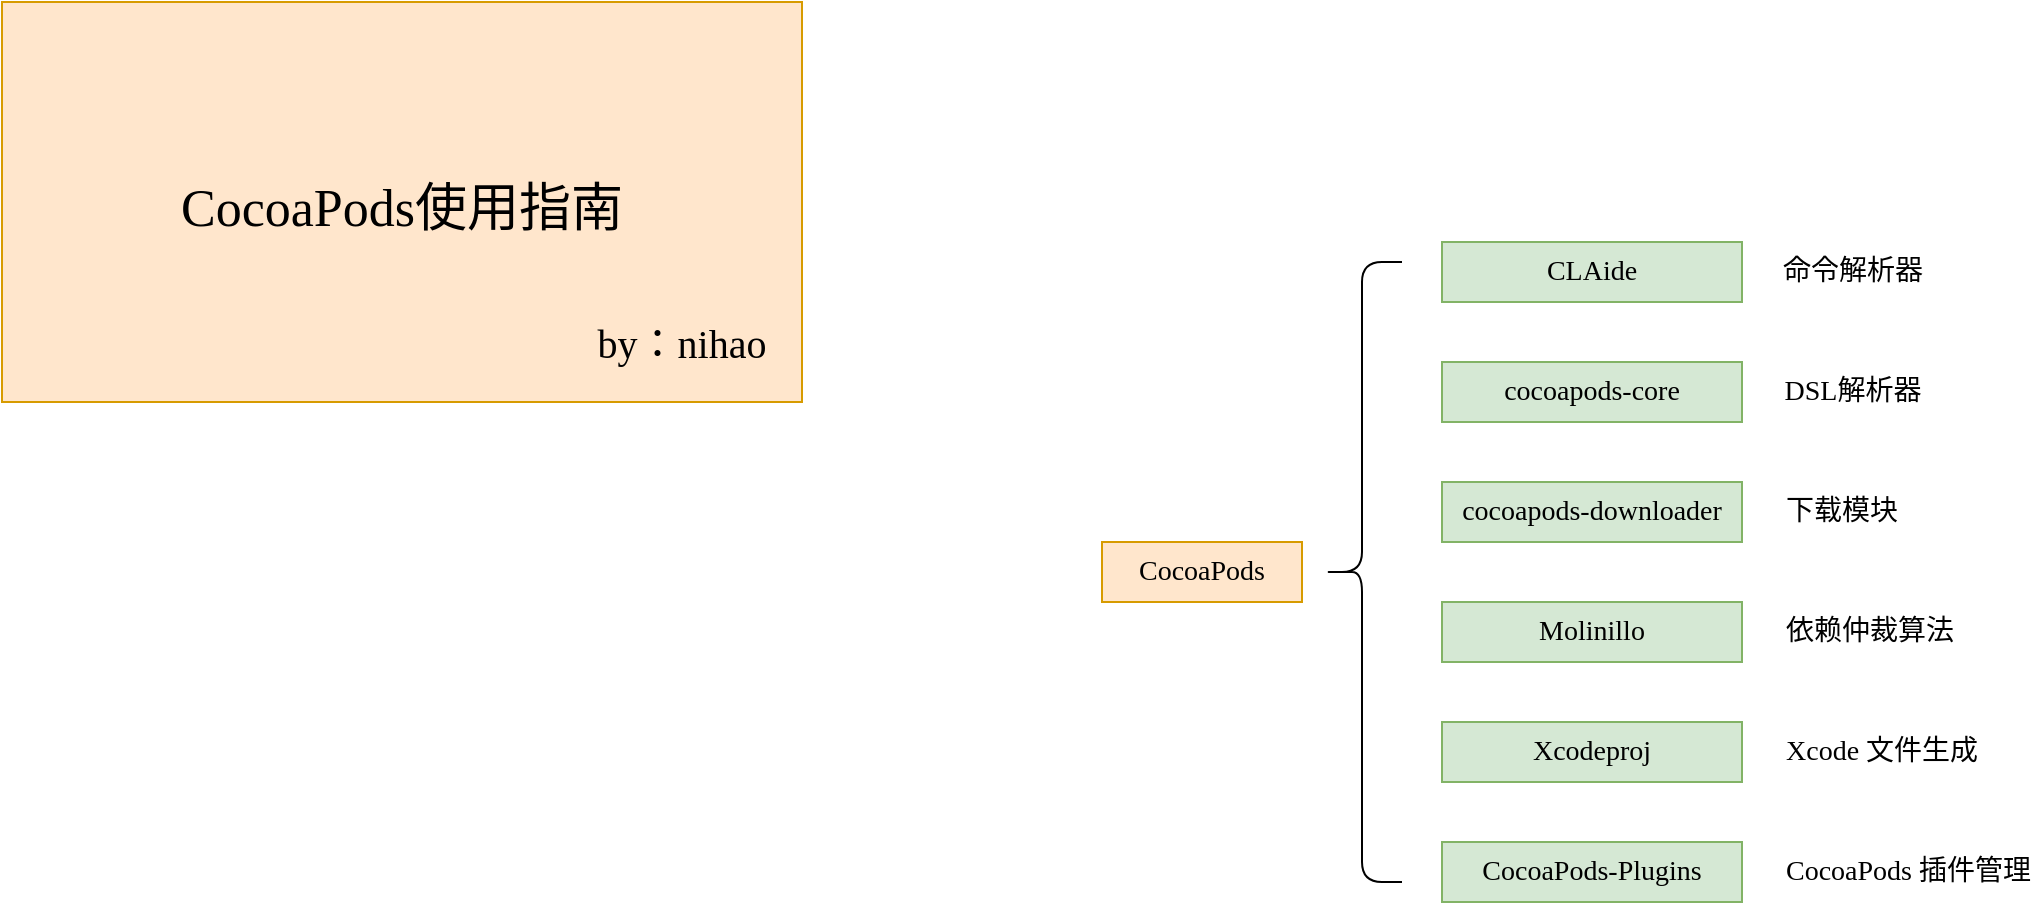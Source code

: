 <mxfile version="20.6.0" type="github">
  <diagram id="fTuVXSVJAu5WL4BmadJZ" name="第 1 页">
    <mxGraphModel dx="728" dy="453" grid="1" gridSize="10" guides="1" tooltips="1" connect="1" arrows="1" fold="1" page="0" pageScale="1" pageWidth="827" pageHeight="1169" math="0" shadow="0">
      <root>
        <mxCell id="0" />
        <mxCell id="1" parent="0" />
        <mxCell id="MqyO6Q_pG1W6b98_2A76-4" value="" style="group;fontSize=10;" parent="1" vertex="1" connectable="0">
          <mxGeometry x="40" y="40" width="400" height="200" as="geometry" />
        </mxCell>
        <mxCell id="MqyO6Q_pG1W6b98_2A76-1" value="" style="rounded=0;whiteSpace=wrap;html=1;" parent="MqyO6Q_pG1W6b98_2A76-4" vertex="1">
          <mxGeometry width="390" height="200" as="geometry" />
        </mxCell>
        <mxCell id="MqyO6Q_pG1W6b98_2A76-2" value="&lt;font style=&quot;font-size: 26px;&quot;&gt;CocoaPods使用指南&lt;/font&gt;" style="text;html=1;strokeColor=#d79b00;fillColor=#ffe6cc;align=center;verticalAlign=middle;whiteSpace=wrap;rounded=0;fontSize=37;fontFamily=Times New Roman;" parent="MqyO6Q_pG1W6b98_2A76-4" vertex="1">
          <mxGeometry width="400" height="200" as="geometry" />
        </mxCell>
        <mxCell id="MqyO6Q_pG1W6b98_2A76-3" value="by：nihao" style="text;html=1;strokeColor=none;fillColor=none;align=center;verticalAlign=middle;whiteSpace=wrap;rounded=0;fontFamily=Times New Roman;fontSize=20;" parent="MqyO6Q_pG1W6b98_2A76-4" vertex="1">
          <mxGeometry x="290" y="150" width="100" height="40" as="geometry" />
        </mxCell>
        <mxCell id="w4aTtrJlxH9xr4-HG7X3-1" value="cocoapods-downloader" style="rounded=0;whiteSpace=wrap;html=1;fontFamily=Times New Roman;fontSize=14;fillColor=#d5e8d4;strokeColor=#82b366;" vertex="1" parent="1">
          <mxGeometry x="760" y="280" width="150" height="30" as="geometry" />
        </mxCell>
        <mxCell id="w4aTtrJlxH9xr4-HG7X3-2" value="CLAide" style="rounded=0;whiteSpace=wrap;html=1;fontFamily=Times New Roman;fontSize=14;fillColor=#d5e8d4;strokeColor=#82b366;" vertex="1" parent="1">
          <mxGeometry x="760" y="160" width="150" height="30" as="geometry" />
        </mxCell>
        <mxCell id="w4aTtrJlxH9xr4-HG7X3-3" value="cocoapods-core" style="rounded=0;whiteSpace=wrap;html=1;fontFamily=Times New Roman;fontSize=14;fillColor=#d5e8d4;strokeColor=#82b366;" vertex="1" parent="1">
          <mxGeometry x="760" y="220" width="150" height="30" as="geometry" />
        </mxCell>
        <mxCell id="w4aTtrJlxH9xr4-HG7X3-4" value="CocoaPods" style="rounded=0;whiteSpace=wrap;html=1;fontFamily=Times New Roman;fontSize=14;fillColor=#ffe6cc;strokeColor=#d79b00;" vertex="1" parent="1">
          <mxGeometry x="590" y="310" width="100" height="30" as="geometry" />
        </mxCell>
        <mxCell id="w4aTtrJlxH9xr4-HG7X3-5" value="Molinillo" style="rounded=0;whiteSpace=wrap;html=1;fontFamily=Times New Roman;fontSize=14;fillColor=#d5e8d4;strokeColor=#82b366;" vertex="1" parent="1">
          <mxGeometry x="760" y="340" width="150" height="30" as="geometry" />
        </mxCell>
        <mxCell id="w4aTtrJlxH9xr4-HG7X3-6" value="Xcodeproj" style="rounded=0;whiteSpace=wrap;html=1;fontFamily=Times New Roman;fontSize=14;fillColor=#d5e8d4;strokeColor=#82b366;" vertex="1" parent="1">
          <mxGeometry x="760" y="400" width="150" height="30" as="geometry" />
        </mxCell>
        <mxCell id="w4aTtrJlxH9xr4-HG7X3-7" value="CocoaPods-Plugins" style="rounded=0;whiteSpace=wrap;html=1;fontFamily=Times New Roman;fontSize=14;fillColor=#d5e8d4;strokeColor=#82b366;" vertex="1" parent="1">
          <mxGeometry x="760" y="460" width="150" height="30" as="geometry" />
        </mxCell>
        <mxCell id="w4aTtrJlxH9xr4-HG7X3-8" value="" style="shape=curlyBracket;whiteSpace=wrap;html=1;rounded=1;labelPosition=left;verticalLabelPosition=middle;align=right;verticalAlign=middle;fontFamily=Times New Roman;fontSize=14;size=0.5;" vertex="1" parent="1">
          <mxGeometry x="700" y="170" width="40" height="310" as="geometry" />
        </mxCell>
        <mxCell id="w4aTtrJlxH9xr4-HG7X3-9" value="命令解析器" style="text;strokeColor=none;fillColor=none;html=1;fontSize=14;fontStyle=0;verticalAlign=middle;align=center;fontFamily=Times New Roman;" vertex="1" parent="1">
          <mxGeometry x="930" y="160" width="70" height="30" as="geometry" />
        </mxCell>
        <mxCell id="w4aTtrJlxH9xr4-HG7X3-10" value="DSL解析器" style="text;strokeColor=none;fillColor=none;html=1;fontSize=14;fontStyle=0;verticalAlign=middle;align=center;fontFamily=Times New Roman;" vertex="1" parent="1">
          <mxGeometry x="930" y="220" width="70" height="30" as="geometry" />
        </mxCell>
        <mxCell id="w4aTtrJlxH9xr4-HG7X3-11" value="下载模块" style="text;strokeColor=none;fillColor=none;html=1;fontSize=14;fontStyle=0;verticalAlign=middle;align=left;fontFamily=Times New Roman;" vertex="1" parent="1">
          <mxGeometry x="930" y="280" width="70" height="30" as="geometry" />
        </mxCell>
        <mxCell id="w4aTtrJlxH9xr4-HG7X3-12" value="依赖仲裁算法" style="text;strokeColor=none;fillColor=none;html=1;fontSize=14;fontStyle=0;verticalAlign=middle;align=left;fontFamily=Times New Roman;" vertex="1" parent="1">
          <mxGeometry x="930" y="340" width="70" height="30" as="geometry" />
        </mxCell>
        <mxCell id="w4aTtrJlxH9xr4-HG7X3-13" value="Xcode 文件生成" style="text;strokeColor=none;fillColor=none;html=1;fontSize=14;fontStyle=0;verticalAlign=middle;align=left;fontFamily=Times New Roman;" vertex="1" parent="1">
          <mxGeometry x="930" y="400" width="70" height="30" as="geometry" />
        </mxCell>
        <mxCell id="w4aTtrJlxH9xr4-HG7X3-14" value="CocoaPods 插件管理" style="text;strokeColor=none;fillColor=none;html=1;fontSize=14;fontStyle=0;verticalAlign=middle;align=left;fontFamily=Times New Roman;" vertex="1" parent="1">
          <mxGeometry x="930" y="460" width="70" height="30" as="geometry" />
        </mxCell>
      </root>
    </mxGraphModel>
  </diagram>
</mxfile>
